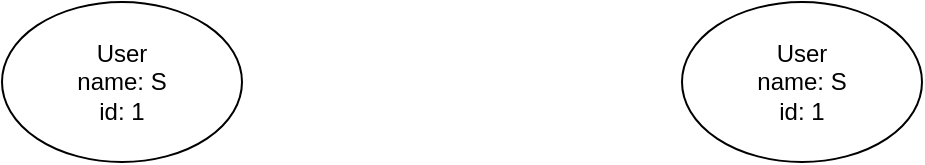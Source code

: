 <mxfile>
    <diagram id="z7T5PaSYZQkaXgxwJ4zX" name="Page-1">
        <mxGraphModel dx="909" dy="599" grid="1" gridSize="10" guides="1" tooltips="1" connect="1" arrows="1" fold="1" page="1" pageScale="1" pageWidth="850" pageHeight="1100" math="0" shadow="0">
            <root>
                <mxCell id="0"/>
                <mxCell id="1" parent="0"/>
                <mxCell id="2" value="User&lt;div&gt;name: S&lt;/div&gt;&lt;div&gt;id: 1&lt;/div&gt;" style="ellipse;whiteSpace=wrap;html=1;" vertex="1" parent="1">
                    <mxGeometry x="110" y="260" width="120" height="80" as="geometry"/>
                </mxCell>
                <mxCell id="3" value="User&lt;div&gt;name: S&lt;/div&gt;&lt;div&gt;id: 1&lt;/div&gt;" style="ellipse;whiteSpace=wrap;html=1;" vertex="1" parent="1">
                    <mxGeometry x="450" y="260" width="120" height="80" as="geometry"/>
                </mxCell>
            </root>
        </mxGraphModel>
    </diagram>
</mxfile>